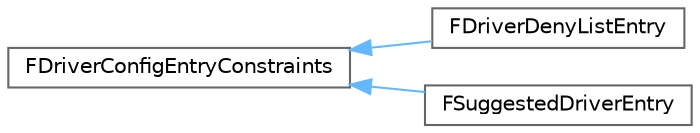 digraph "Graphical Class Hierarchy"
{
 // INTERACTIVE_SVG=YES
 // LATEX_PDF_SIZE
  bgcolor="transparent";
  edge [fontname=Helvetica,fontsize=10,labelfontname=Helvetica,labelfontsize=10];
  node [fontname=Helvetica,fontsize=10,shape=box,height=0.2,width=0.4];
  rankdir="LR";
  Node0 [id="Node000000",label="FDriverConfigEntryConstraints",height=0.2,width=0.4,color="grey40", fillcolor="white", style="filled",URL="$d2/d31/structFDriverConfigEntryConstraints.html",tooltip=" "];
  Node0 -> Node1 [id="edge3733_Node000000_Node000001",dir="back",color="steelblue1",style="solid",tooltip=" "];
  Node1 [id="Node000001",label="FDriverDenyListEntry",height=0.2,width=0.4,color="grey40", fillcolor="white", style="filled",URL="$d4/d77/structFDriverDenyListEntry.html",tooltip=" "];
  Node0 -> Node2 [id="edge3734_Node000000_Node000002",dir="back",color="steelblue1",style="solid",tooltip=" "];
  Node2 [id="Node000002",label="FSuggestedDriverEntry",height=0.2,width=0.4,color="grey40", fillcolor="white", style="filled",URL="$dd/dff/structFSuggestedDriverEntry.html",tooltip=" "];
}
